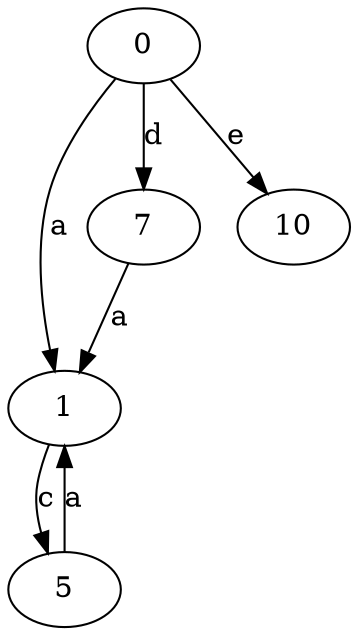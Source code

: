 strict digraph  {
0;
1;
5;
7;
10;
0 -> 1  [label=a];
0 -> 7  [label=d];
0 -> 10  [label=e];
1 -> 5  [label=c];
5 -> 1  [label=a];
7 -> 1  [label=a];
}
